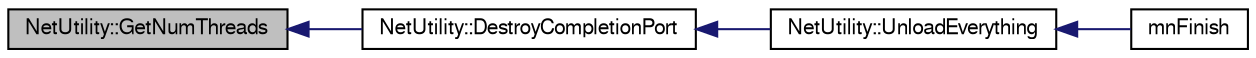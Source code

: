 digraph G
{
  edge [fontname="FreeSans",fontsize="10",labelfontname="FreeSans",labelfontsize="10"];
  node [fontname="FreeSans",fontsize="10",shape=record];
  rankdir=LR;
  Node1 [label="NetUtility::GetNumThreads",height=0.2,width=0.4,color="black", fillcolor="grey75", style="filled" fontcolor="black"];
  Node1 -> Node2 [dir=back,color="midnightblue",fontsize="10",style="solid",fontname="FreeSans"];
  Node2 [label="NetUtility::DestroyCompletionPort",height=0.2,width=0.4,color="black", fillcolor="white", style="filled",URL="$class_net_utility.html#a1b2143157ad5b59658f8728cb05faa0c"];
  Node2 -> Node3 [dir=back,color="midnightblue",fontsize="10",style="solid",fontname="FreeSans"];
  Node3 [label="NetUtility::UnloadEverything",height=0.2,width=0.4,color="black", fillcolor="white", style="filled",URL="$class_net_utility.html#a9f81602db0e4c48e6d9110a32cdf9bdd"];
  Node3 -> Node4 [dir=back,color="midnightblue",fontsize="10",style="solid",fontname="FreeSans"];
  Node4 [label="mnFinish",height=0.2,width=0.4,color="black", fillcolor="white", style="filled",URL="$group__proc_commands.html#gac852ff7aa925290861cbcc1fb95cd874"];
}
